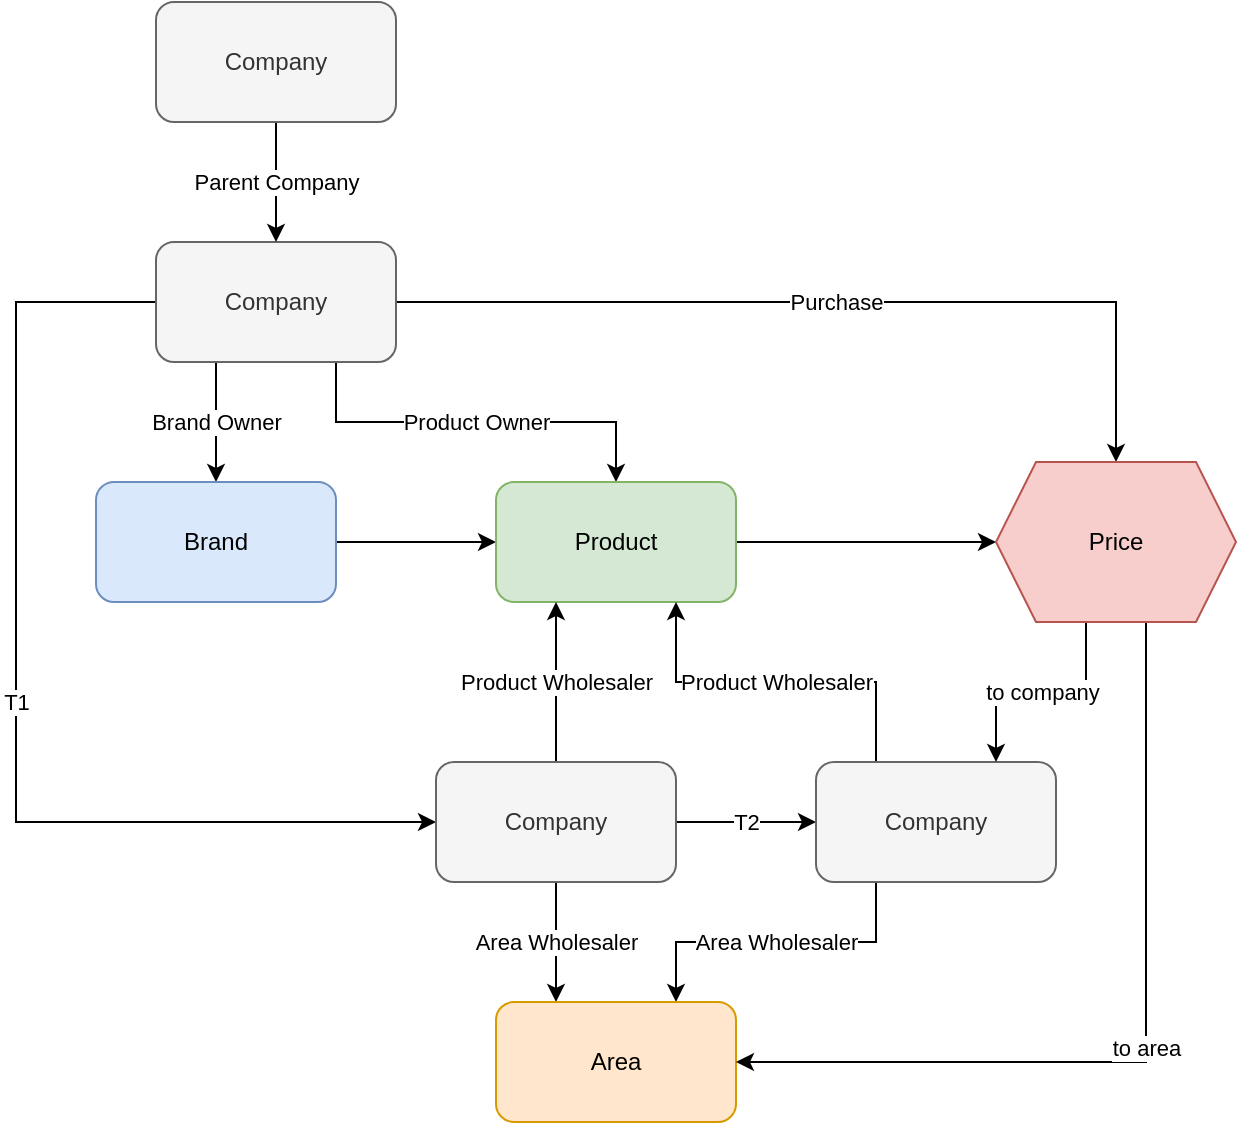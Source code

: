<mxfile version="20.2.8" type="github">
  <diagram id="H5ckzEO8DUSfEvIOyFvg" name="Page-1">
    <mxGraphModel dx="1052" dy="622" grid="1" gridSize="10" guides="1" tooltips="1" connect="1" arrows="1" fold="1" page="1" pageScale="1" pageWidth="1100" pageHeight="850" math="0" shadow="0">
      <root>
        <mxCell id="0" />
        <mxCell id="1" parent="0" />
        <mxCell id="vjU_jRLMgszIU2lQWa2H-4" value="Brand Owner" style="edgeStyle=orthogonalEdgeStyle;rounded=0;orthogonalLoop=1;jettySize=auto;html=1;exitX=0.25;exitY=1;exitDx=0;exitDy=0;entryX=0.5;entryY=0;entryDx=0;entryDy=0;" edge="1" parent="1" source="vjU_jRLMgszIU2lQWa2H-1" target="vjU_jRLMgszIU2lQWa2H-2">
          <mxGeometry relative="1" as="geometry" />
        </mxCell>
        <mxCell id="vjU_jRLMgszIU2lQWa2H-5" value="Product Owner" style="edgeStyle=orthogonalEdgeStyle;rounded=0;orthogonalLoop=1;jettySize=auto;html=1;exitX=0.75;exitY=1;exitDx=0;exitDy=0;entryX=0.5;entryY=0;entryDx=0;entryDy=0;" edge="1" parent="1" source="vjU_jRLMgszIU2lQWa2H-1" target="vjU_jRLMgszIU2lQWa2H-3">
          <mxGeometry relative="1" as="geometry" />
        </mxCell>
        <mxCell id="vjU_jRLMgszIU2lQWa2H-11" value="T1" style="edgeStyle=orthogonalEdgeStyle;rounded=0;orthogonalLoop=1;jettySize=auto;html=1;entryX=0;entryY=0.5;entryDx=0;entryDy=0;exitX=0;exitY=0.5;exitDx=0;exitDy=0;" edge="1" parent="1" source="vjU_jRLMgszIU2lQWa2H-1" target="vjU_jRLMgszIU2lQWa2H-8">
          <mxGeometry relative="1" as="geometry">
            <Array as="points">
              <mxPoint x="90" y="230" />
              <mxPoint x="90" y="490" />
            </Array>
          </mxGeometry>
        </mxCell>
        <mxCell id="vjU_jRLMgszIU2lQWa2H-20" value="Purchase" style="edgeStyle=orthogonalEdgeStyle;rounded=0;orthogonalLoop=1;jettySize=auto;html=1;exitX=1;exitY=0.5;exitDx=0;exitDy=0;entryX=0.5;entryY=0;entryDx=0;entryDy=0;" edge="1" parent="1" source="vjU_jRLMgszIU2lQWa2H-1" target="vjU_jRLMgszIU2lQWa2H-19">
          <mxGeometry relative="1" as="geometry" />
        </mxCell>
        <mxCell id="vjU_jRLMgszIU2lQWa2H-1" value="Company" style="rounded=1;whiteSpace=wrap;html=1;fillColor=#f5f5f5;fontColor=#333333;strokeColor=#666666;" vertex="1" parent="1">
          <mxGeometry x="160" y="200" width="120" height="60" as="geometry" />
        </mxCell>
        <mxCell id="vjU_jRLMgszIU2lQWa2H-15" style="edgeStyle=orthogonalEdgeStyle;rounded=0;orthogonalLoop=1;jettySize=auto;html=1;exitX=1;exitY=0.5;exitDx=0;exitDy=0;entryX=0;entryY=0.5;entryDx=0;entryDy=0;" edge="1" parent="1" source="vjU_jRLMgszIU2lQWa2H-2" target="vjU_jRLMgszIU2lQWa2H-3">
          <mxGeometry relative="1" as="geometry" />
        </mxCell>
        <mxCell id="vjU_jRLMgszIU2lQWa2H-2" value="Brand" style="rounded=1;whiteSpace=wrap;html=1;fillColor=#dae8fc;strokeColor=#6c8ebf;" vertex="1" parent="1">
          <mxGeometry x="130" y="320" width="120" height="60" as="geometry" />
        </mxCell>
        <mxCell id="vjU_jRLMgszIU2lQWa2H-23" style="edgeStyle=orthogonalEdgeStyle;rounded=0;orthogonalLoop=1;jettySize=auto;html=1;exitX=1;exitY=0.5;exitDx=0;exitDy=0;entryX=0;entryY=0.5;entryDx=0;entryDy=0;" edge="1" parent="1" source="vjU_jRLMgszIU2lQWa2H-3" target="vjU_jRLMgszIU2lQWa2H-19">
          <mxGeometry relative="1" as="geometry" />
        </mxCell>
        <mxCell id="vjU_jRLMgszIU2lQWa2H-3" value="Product" style="rounded=1;whiteSpace=wrap;html=1;fillColor=#d5e8d4;strokeColor=#82b366;" vertex="1" parent="1">
          <mxGeometry x="330" y="320" width="120" height="60" as="geometry" />
        </mxCell>
        <mxCell id="vjU_jRLMgszIU2lQWa2H-7" value="Parent Company" style="edgeStyle=orthogonalEdgeStyle;rounded=0;orthogonalLoop=1;jettySize=auto;html=1;entryX=0.5;entryY=0;entryDx=0;entryDy=0;" edge="1" parent="1" source="vjU_jRLMgszIU2lQWa2H-6" target="vjU_jRLMgszIU2lQWa2H-1">
          <mxGeometry relative="1" as="geometry" />
        </mxCell>
        <mxCell id="vjU_jRLMgszIU2lQWa2H-6" value="Company" style="rounded=1;whiteSpace=wrap;html=1;fillColor=#f5f5f5;fontColor=#333333;strokeColor=#666666;" vertex="1" parent="1">
          <mxGeometry x="160" y="80" width="120" height="60" as="geometry" />
        </mxCell>
        <mxCell id="vjU_jRLMgszIU2lQWa2H-10" value="Product Wholesaler" style="edgeStyle=orthogonalEdgeStyle;rounded=0;orthogonalLoop=1;jettySize=auto;html=1;entryX=0.25;entryY=1;entryDx=0;entryDy=0;" edge="1" parent="1" source="vjU_jRLMgszIU2lQWa2H-8" target="vjU_jRLMgszIU2lQWa2H-3">
          <mxGeometry relative="1" as="geometry" />
        </mxCell>
        <mxCell id="vjU_jRLMgszIU2lQWa2H-14" value="T2" style="edgeStyle=orthogonalEdgeStyle;rounded=0;orthogonalLoop=1;jettySize=auto;html=1;exitX=1;exitY=0.5;exitDx=0;exitDy=0;entryX=0;entryY=0.5;entryDx=0;entryDy=0;" edge="1" parent="1" source="vjU_jRLMgszIU2lQWa2H-8" target="vjU_jRLMgszIU2lQWa2H-12">
          <mxGeometry relative="1" as="geometry" />
        </mxCell>
        <mxCell id="vjU_jRLMgszIU2lQWa2H-17" value="Area Wholesaler" style="edgeStyle=orthogonalEdgeStyle;rounded=0;orthogonalLoop=1;jettySize=auto;html=1;exitX=0.5;exitY=1;exitDx=0;exitDy=0;entryX=0.25;entryY=0;entryDx=0;entryDy=0;" edge="1" parent="1" source="vjU_jRLMgszIU2lQWa2H-8" target="vjU_jRLMgszIU2lQWa2H-16">
          <mxGeometry relative="1" as="geometry" />
        </mxCell>
        <mxCell id="vjU_jRLMgszIU2lQWa2H-8" value="Company" style="rounded=1;whiteSpace=wrap;html=1;fillColor=#f5f5f5;fontColor=#333333;strokeColor=#666666;" vertex="1" parent="1">
          <mxGeometry x="300" y="460" width="120" height="60" as="geometry" />
        </mxCell>
        <mxCell id="vjU_jRLMgszIU2lQWa2H-13" value="Product Wholesaler" style="edgeStyle=orthogonalEdgeStyle;rounded=0;orthogonalLoop=1;jettySize=auto;html=1;exitX=0.25;exitY=0;exitDx=0;exitDy=0;entryX=0.75;entryY=1;entryDx=0;entryDy=0;" edge="1" parent="1" source="vjU_jRLMgszIU2lQWa2H-12" target="vjU_jRLMgszIU2lQWa2H-3">
          <mxGeometry relative="1" as="geometry" />
        </mxCell>
        <mxCell id="vjU_jRLMgszIU2lQWa2H-18" value="Area Wholesaler" style="edgeStyle=orthogonalEdgeStyle;rounded=0;orthogonalLoop=1;jettySize=auto;html=1;exitX=0.25;exitY=1;exitDx=0;exitDy=0;entryX=0.75;entryY=0;entryDx=0;entryDy=0;" edge="1" parent="1" source="vjU_jRLMgszIU2lQWa2H-12" target="vjU_jRLMgszIU2lQWa2H-16">
          <mxGeometry relative="1" as="geometry" />
        </mxCell>
        <mxCell id="vjU_jRLMgszIU2lQWa2H-12" value="Company" style="rounded=1;whiteSpace=wrap;html=1;fillColor=#f5f5f5;fontColor=#333333;strokeColor=#666666;" vertex="1" parent="1">
          <mxGeometry x="490" y="460" width="120" height="60" as="geometry" />
        </mxCell>
        <mxCell id="vjU_jRLMgszIU2lQWa2H-16" value="Area" style="rounded=1;whiteSpace=wrap;html=1;fillColor=#ffe6cc;strokeColor=#d79b00;" vertex="1" parent="1">
          <mxGeometry x="330" y="580" width="120" height="60" as="geometry" />
        </mxCell>
        <mxCell id="vjU_jRLMgszIU2lQWa2H-21" value="to company" style="edgeStyle=orthogonalEdgeStyle;rounded=0;orthogonalLoop=1;jettySize=auto;html=1;exitX=0.375;exitY=1;exitDx=0;exitDy=0;entryX=0.75;entryY=0;entryDx=0;entryDy=0;" edge="1" parent="1" source="vjU_jRLMgszIU2lQWa2H-19" target="vjU_jRLMgszIU2lQWa2H-12">
          <mxGeometry relative="1" as="geometry" />
        </mxCell>
        <mxCell id="vjU_jRLMgszIU2lQWa2H-22" value="to area" style="edgeStyle=orthogonalEdgeStyle;rounded=0;orthogonalLoop=1;jettySize=auto;html=1;exitX=0.625;exitY=1;exitDx=0;exitDy=0;entryX=1;entryY=0.5;entryDx=0;entryDy=0;" edge="1" parent="1" source="vjU_jRLMgszIU2lQWa2H-19" target="vjU_jRLMgszIU2lQWa2H-16">
          <mxGeometry relative="1" as="geometry" />
        </mxCell>
        <mxCell id="vjU_jRLMgszIU2lQWa2H-19" value="Price" style="shape=hexagon;perimeter=hexagonPerimeter2;whiteSpace=wrap;html=1;fixedSize=1;fillColor=#f8cecc;strokeColor=#b85450;" vertex="1" parent="1">
          <mxGeometry x="580" y="310" width="120" height="80" as="geometry" />
        </mxCell>
      </root>
    </mxGraphModel>
  </diagram>
</mxfile>
